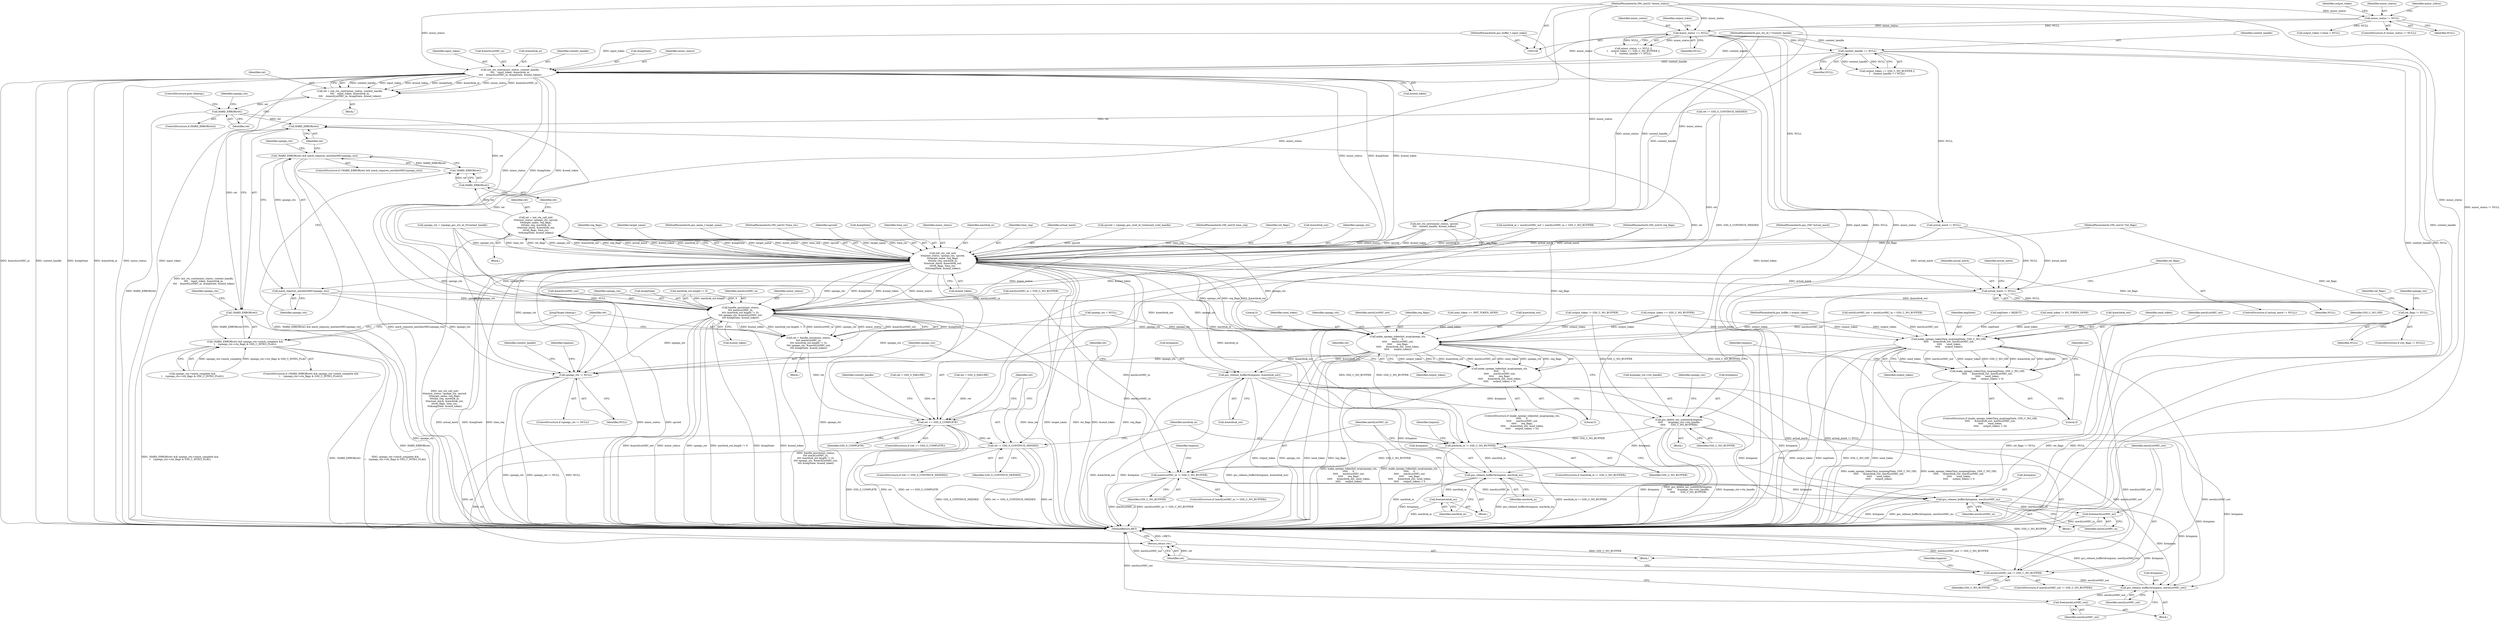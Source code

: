 digraph "0_krb5_b51b33f2bc5d1497ddf5bd107f791c101695000d_12@pointer" {
"1000231" [label="(Call,init_ctx_cont(minor_status, context_handle,\n\t\t\t\t    input_token, &mechtok_in,\n\t\t\t\t    &mechListMIC_in, &negState, &send_token))"];
"1000182" [label="(Call,minor_status == NULL)"];
"1000158" [label="(Call,minor_status != NULL)"];
"1000109" [label="(MethodParameterIn,OM_uint32 *minor_status)"];
"1000189" [label="(Call,context_handle == NULL)"];
"1000111" [label="(MethodParameterIn,gss_ctx_id_t *context_handle)"];
"1000117" [label="(MethodParameterIn,gss_buffer_t input_token)"];
"1000229" [label="(Call,ret = init_ctx_cont(minor_status, context_handle,\n\t\t\t\t    input_token, &mechtok_in,\n\t\t\t\t    &mechListMIC_in, &negState, &send_token))"];
"1000244" [label="(Call,HARD_ERROR(ret))"];
"1000294" [label="(Call,HARD_ERROR(ret))"];
"1000293" [label="(Call,!HARD_ERROR(ret))"];
"1000292" [label="(Call,!HARD_ERROR(ret) && spnego_ctx->mech_complete &&\n\t    (spnego_ctx->ctx_flags & GSS_C_INTEG_FLAG))"];
"1000372" [label="(Call,ret == GSS_S_COMPLETE)"];
"1000409" [label="(Call,ret != GSS_S_CONTINUE_NEEDED)"];
"1000466" [label="(Return,return ret;)"];
"1000262" [label="(Call,init_ctx_call_init(\n\t\t\tminor_status, spnego_ctx, spcred,\n\t\t\ttarget_name, req_flags,\n\t\t\ttime_req, mechtok_in,\n\t\t\tactual_mech, &mechtok_out,\n\t\t\tret_flags, time_rec,\n\t\t\t&negState, &send_token))"];
"1000260" [label="(Call,ret = init_ctx_call_init(\n\t\t\tminor_status, spnego_ctx, spcred,\n\t\t\ttarget_name, req_flags,\n\t\t\ttime_req, mechtok_in,\n\t\t\tactual_mech, &mechtok_out,\n\t\t\tret_flags, time_rec,\n\t\t\t&negState, &send_token))"];
"1000282" [label="(Call,HARD_ERROR(ret))"];
"1000281" [label="(Call,!HARD_ERROR(ret))"];
"1000280" [label="(Call,!HARD_ERROR(ret) && mech_requires_mechlistMIC(spnego_ctx))"];
"1000284" [label="(Call,mech_requires_mechlistMIC(spnego_ctx))"];
"1000308" [label="(Call,handle_mic(minor_status,\n\t\t\t\t mechListMIC_in,\n\t\t\t\t (mechtok_out.length != 0),\n\t\t\t\t spnego_ctx, &mechListMIC_out,\n\t\t\t\t &negState, &send_token))"];
"1000306" [label="(Call,ret = handle_mic(minor_status,\n\t\t\t\t mechListMIC_in,\n\t\t\t\t (mechtok_out.length != 0),\n\t\t\t\t spnego_ctx, &mechListMIC_out,\n\t\t\t\t &negState, &send_token))"];
"1000331" [label="(Call,make_spnego_tokenInit_msg(spnego_ctx,\n\t\t\t\t\t      0,\n\t\t\t\t\t      mechListMIC_out,\n\t\t\t\t\t      req_flags,\n\t\t\t\t\t      &mechtok_out, send_token,\n\t\t\t\t\t      output_token))"];
"1000330" [label="(Call,make_spnego_tokenInit_msg(spnego_ctx,\n\t\t\t\t\t      0,\n\t\t\t\t\t      mechListMIC_out,\n\t\t\t\t\t      req_flags,\n\t\t\t\t\t      &mechtok_out, send_token,\n\t\t\t\t\t      output_token) < 0)"];
"1000366" [label="(Call,gss_release_buffer(&tmpmin, &mechtok_out))"];
"1000418" [label="(Call,gss_delete_sec_context(&tmpmin,\n\t\t\t\t\t       &spnego_ctx->ctx_handle,\n\t\t\t\t\t       GSS_C_NO_BUFFER))"];
"1000434" [label="(Call,mechtok_in != GSS_C_NO_BUFFER)"];
"1000438" [label="(Call,gss_release_buffer(&tmpmin, mechtok_in))"];
"1000442" [label="(Call,free(mechtok_in))"];
"1000449" [label="(Call,gss_release_buffer(&tmpmin, mechListMIC_in))"];
"1000453" [label="(Call,free(mechListMIC_in))"];
"1000460" [label="(Call,gss_release_buffer(&tmpmin, mechListMIC_out))"];
"1000464" [label="(Call,free(mechListMIC_out))"];
"1000445" [label="(Call,mechListMIC_in != GSS_C_NO_BUFFER)"];
"1000456" [label="(Call,mechListMIC_out != GSS_C_NO_BUFFER)"];
"1000414" [label="(Call,spnego_ctx != NULL)"];
"1000353" [label="(Call,make_spnego_tokenTarg_msg(negState, GSS_C_NO_OID,\n\t\t\t\t\t      &mechtok_out, mechListMIC_out,\n\t\t\t\t\t      send_token,\n\t\t\t\t\t      output_token))"];
"1000352" [label="(Call,make_spnego_tokenTarg_msg(negState, GSS_C_NO_OID,\n\t\t\t\t\t      &mechtok_out, mechListMIC_out,\n\t\t\t\t\t      send_token,\n\t\t\t\t\t      output_token) < 0)"];
"1000385" [label="(Call,actual_mech != NULL)"];
"1000395" [label="(Call,ret_flags != NULL)"];
"1000396" [label="(Identifier,ret_flags)"];
"1000465" [label="(Identifier,mechListMIC_out)"];
"1000281" [label="(Call,!HARD_ERROR(ret))"];
"1000175" [label="(Call,output_token->value = NULL)"];
"1000244" [label="(Call,HARD_ERROR(ret))"];
"1000249" [label="(Identifier,spnego_ctx)"];
"1000195" [label="(Call,actual_mech != NULL)"];
"1000228" [label="(Block,)"];
"1000296" [label="(Call,spnego_ctx->mech_complete &&\n\t    (spnego_ctx->ctx_flags & GSS_C_INTEG_FLAG))"];
"1000334" [label="(Identifier,mechListMIC_out)"];
"1000449" [label="(Call,gss_release_buffer(&tmpmin, mechListMIC_in))"];
"1000354" [label="(Identifier,negState)"];
"1000409" [label="(Call,ret != GSS_S_CONTINUE_NEEDED)"];
"1000282" [label="(Call,HARD_ERROR(ret))"];
"1000363" [label="(Call,ret = GSS_S_FAILURE)"];
"1000468" [label="(MethodReturn,RET)"];
"1000142" [label="(Call,spnego_ctx = NULL)"];
"1000452" [label="(Identifier,mechListMIC_in)"];
"1000330" [label="(Call,make_spnego_tokenInit_msg(spnego_ctx,\n\t\t\t\t\t      0,\n\t\t\t\t\t      mechListMIC_out,\n\t\t\t\t\t      req_flags,\n\t\t\t\t\t      &mechtok_out, send_token,\n\t\t\t\t\t      output_token) < 0)"];
"1000235" [label="(Call,&mechtok_in)"];
"1000462" [label="(Identifier,tmpmin)"];
"1000386" [label="(Identifier,actual_mech)"];
"1000267" [label="(Identifier,req_flags)"];
"1000456" [label="(Call,mechListMIC_out != GSS_C_NO_BUFFER)"];
"1000266" [label="(Identifier,target_name)"];
"1000447" [label="(Identifier,GSS_C_NO_BUFFER)"];
"1000411" [label="(Identifier,GSS_S_CONTINUE_NEEDED)"];
"1000317" [label="(Call,&mechListMIC_out)"];
"1000239" [label="(Call,&negState)"];
"1000351" [label="(ControlStructure,if (make_spnego_tokenTarg_msg(negState, GSS_C_NO_OID,\n\t\t\t\t\t      &mechtok_out, mechListMIC_out,\n\t\t\t\t\t      send_token,\n\t\t\t\t\t      output_token) < 0))"];
"1000111" [label="(MethodParameterIn,gss_ctx_id_t *context_handle)"];
"1000331" [label="(Call,make_spnego_tokenInit_msg(spnego_ctx,\n\t\t\t\t\t      0,\n\t\t\t\t\t      mechListMIC_out,\n\t\t\t\t\t      req_flags,\n\t\t\t\t\t      &mechtok_out, send_token,\n\t\t\t\t\t      output_token))"];
"1000439" [label="(Call,&tmpmin)"];
"1000112" [label="(MethodParameterIn,gss_name_t target_name)"];
"1000280" [label="(Call,!HARD_ERROR(ret) && mech_requires_mechlistMIC(spnego_ctx))"];
"1000458" [label="(Identifier,GSS_C_NO_BUFFER)"];
"1000378" [label="(Identifier,context_handle)"];
"1000394" [label="(ControlStructure,if (ret_flags != NULL))"];
"1000413" [label="(ControlStructure,if (spnego_ctx != NULL))"];
"1000340" [label="(Literal,0)"];
"1000342" [label="(Call,ret = GSS_S_FAILURE)"];
"1000364" [label="(Identifier,ret)"];
"1000189" [label="(Call,context_handle == NULL)"];
"1000241" [label="(Call,&send_token)"];
"1000114" [label="(MethodParameterIn,OM_uint32 req_flags)"];
"1000277" [label="(Call,&send_token)"];
"1000166" [label="(Call,output_token != GSS_C_NO_BUFFER)"];
"1000181" [label="(Call,minor_status == NULL ||\n\t    output_token == GSS_C_NO_BUFFER ||\n\t    context_handle == NULL)"];
"1000121" [label="(MethodParameterIn,OM_uint32 *time_rec)"];
"1000335" [label="(Identifier,req_flags)"];
"1000455" [label="(ControlStructure,if (mechListMIC_out != GSS_C_NO_BUFFER))"];
"1000182" [label="(Call,minor_status == NULL)"];
"1000385" [label="(Call,actual_mech != NULL)"];
"1000400" [label="(Identifier,ret_flags)"];
"1000259" [label="(Block,)"];
"1000445" [label="(Call,mechListMIC_in != GSS_C_NO_BUFFER)"];
"1000183" [label="(Identifier,minor_status)"];
"1000417" [label="(Block,)"];
"1000408" [label="(ControlStructure,if (ret != GSS_S_CONTINUE_NEEDED))"];
"1000163" [label="(Identifier,minor_status)"];
"1000265" [label="(Identifier,spcred)"];
"1000118" [label="(MethodParameterIn,gss_OID *actual_mech)"];
"1000261" [label="(Identifier,ret)"];
"1000325" [label="(Call,send_token == INIT_TOKEN_SEND)"];
"1000284" [label="(Call,mech_requires_mechlistMIC(spnego_ctx))"];
"1000233" [label="(Identifier,context_handle)"];
"1000147" [label="(Call,mechtok_in = mechListMIC_out = mechListMIC_in = GSS_C_NO_BUFFER)"];
"1000232" [label="(Identifier,minor_status)"];
"1000275" [label="(Call,&negState)"];
"1000185" [label="(Call,output_token == GSS_C_NO_BUFFER ||\n\t    context_handle == NULL)"];
"1000222" [label="(Call,ret != GSS_S_CONTINUE_NEEDED)"];
"1000415" [label="(Identifier,spnego_ctx)"];
"1000260" [label="(Call,ret = init_ctx_call_init(\n\t\t\tminor_status, spnego_ctx, spcred,\n\t\t\ttarget_name, req_flags,\n\t\t\ttime_req, mechtok_in,\n\t\t\tactual_mech, &mechtok_out,\n\t\t\tret_flags, time_rec,\n\t\t\t&negState, &send_token))"];
"1000229" [label="(Call,ret = init_ctx_cont(minor_status, context_handle,\n\t\t\t\t    input_token, &mechtok_in,\n\t\t\t\t    &mechListMIC_in, &negState, &send_token))"];
"1000274" [label="(Identifier,time_rec)"];
"1000442" [label="(Call,free(mechtok_in))"];
"1000366" [label="(Call,gss_release_buffer(&tmpmin, &mechtok_out))"];
"1000298" [label="(Identifier,spnego_ctx)"];
"1000431" [label="(Identifier,context_handle)"];
"1000305" [label="(Block,)"];
"1000450" [label="(Call,&tmpmin)"];
"1000263" [label="(Identifier,minor_status)"];
"1000158" [label="(Call,minor_status != NULL)"];
"1000463" [label="(Identifier,mechListMIC_out)"];
"1000285" [label="(Identifier,spnego_ctx)"];
"1000234" [label="(Identifier,input_token)"];
"1000295" [label="(Identifier,ret)"];
"1000191" [label="(Identifier,NULL)"];
"1000269" [label="(Identifier,mechtok_in)"];
"1000460" [label="(Call,gss_release_buffer(&tmpmin, mechListMIC_out))"];
"1000352" [label="(Call,make_spnego_tokenTarg_msg(negState, GSS_C_NO_OID,\n\t\t\t\t\t      &mechtok_out, mechListMIC_out,\n\t\t\t\t\t      send_token,\n\t\t\t\t\t      output_token) < 0)"];
"1000279" [label="(ControlStructure,if (!HARD_ERROR(ret) && mech_requires_mechlistMIC(spnego_ctx)))"];
"1000459" [label="(Block,)"];
"1000416" [label="(Identifier,NULL)"];
"1000262" [label="(Call,init_ctx_call_init(\n\t\t\tminor_status, spnego_ctx, spcred,\n\t\t\ttarget_name, req_flags,\n\t\t\ttime_req, mechtok_in,\n\t\t\tactual_mech, &mechtok_out,\n\t\t\tret_flags, time_rec,\n\t\t\t&negState, &send_token))"];
"1000336" [label="(Call,&mechtok_out)"];
"1000438" [label="(Call,gss_release_buffer(&tmpmin, mechtok_in))"];
"1000154" [label="(Call,negState = REJECT)"];
"1000373" [label="(Identifier,ret)"];
"1000117" [label="(MethodParameterIn,gss_buffer_t input_token)"];
"1000283" [label="(Identifier,ret)"];
"1000237" [label="(Call,&mechListMIC_in)"];
"1000268" [label="(Identifier,time_req)"];
"1000119" [label="(MethodParameterIn,gss_buffer_t output_token)"];
"1000323" [label="(JumpTarget,cleanup:)"];
"1000457" [label="(Identifier,mechListMIC_out)"];
"1000353" [label="(Call,make_spnego_tokenTarg_msg(negState, GSS_C_NO_OID,\n\t\t\t\t\t      &mechtok_out, mechListMIC_out,\n\t\t\t\t\t      send_token,\n\t\t\t\t\t      output_token))"];
"1000443" [label="(Identifier,mechtok_in)"];
"1000387" [label="(Identifier,NULL)"];
"1000466" [label="(Return,return ret;)"];
"1000395" [label="(Call,ret_flags != NULL)"];
"1000374" [label="(Identifier,GSS_S_COMPLETE)"];
"1000270" [label="(Identifier,actual_mech)"];
"1000308" [label="(Call,handle_mic(minor_status,\n\t\t\t\t mechListMIC_in,\n\t\t\t\t (mechtok_out.length != 0),\n\t\t\t\t spnego_ctx, &mechListMIC_out,\n\t\t\t\t &negState, &send_token))"];
"1000464" [label="(Call,free(mechListMIC_out))"];
"1000151" [label="(Call,mechListMIC_in = GSS_C_NO_BUFFER)"];
"1000421" [label="(Call,&spnego_ctx->ctx_handle)"];
"1000311" [label="(Call,mechtok_out.length != 0)"];
"1000347" [label="(Call,send_token != NO_TOKEN_SEND)"];
"1000397" [label="(Identifier,NULL)"];
"1000356" [label="(Call,&mechtok_out)"];
"1000310" [label="(Identifier,mechListMIC_in)"];
"1000309" [label="(Identifier,minor_status)"];
"1000202" [label="(Call,spcred = (spnego_gss_cred_id_t)claimant_cred_handle)"];
"1000425" [label="(Identifier,GSS_C_NO_BUFFER)"];
"1000339" [label="(Identifier,output_token)"];
"1000149" [label="(Call,mechListMIC_out = mechListMIC_in = GSS_C_NO_BUFFER)"];
"1000371" [label="(ControlStructure,if (ret == GSS_S_COMPLETE))"];
"1000367" [label="(Call,&tmpmin)"];
"1000122" [label="(Block,)"];
"1000187" [label="(Identifier,output_token)"];
"1000414" [label="(Call,spnego_ctx != NULL)"];
"1000433" [label="(ControlStructure,if (mechtok_in != GSS_C_NO_BUFFER))"];
"1000333" [label="(Literal,0)"];
"1000231" [label="(Call,init_ctx_cont(minor_status, context_handle,\n\t\t\t\t    input_token, &mechtok_in,\n\t\t\t\t    &mechListMIC_in, &negState, &send_token))"];
"1000329" [label="(ControlStructure,if (make_spnego_tokenInit_msg(spnego_ctx,\n\t\t\t\t\t      0,\n\t\t\t\t\t      mechListMIC_out,\n\t\t\t\t\t      req_flags,\n\t\t\t\t\t      &mechtok_out, send_token,\n\t\t\t\t\t      output_token) < 0))"];
"1000437" [label="(Block,)"];
"1000167" [label="(Identifier,output_token)"];
"1000248" [label="(Call,spnego_ctx = (spnego_gss_ctx_id_t)*context_handle)"];
"1000360" [label="(Identifier,output_token)"];
"1000307" [label="(Identifier,ret)"];
"1000390" [label="(Identifier,actual_mech)"];
"1000454" [label="(Identifier,mechListMIC_in)"];
"1000243" [label="(ControlStructure,if (HARD_ERROR(ret)))"];
"1000338" [label="(Identifier,send_token)"];
"1000451" [label="(Identifier,tmpmin)"];
"1000291" [label="(ControlStructure,if (!HARD_ERROR(ret) && spnego_ctx->mech_complete &&\n\t    (spnego_ctx->ctx_flags & GSS_C_INTEG_FLAG)))"];
"1000361" [label="(Literal,0)"];
"1000109" [label="(MethodParameterIn,OM_uint32 *minor_status)"];
"1000190" [label="(Identifier,context_handle)"];
"1000428" [label="(Identifier,spnego_ctx)"];
"1000372" [label="(Call,ret == GSS_S_COMPLETE)"];
"1000446" [label="(Identifier,mechListMIC_in)"];
"1000369" [label="(Call,&mechtok_out)"];
"1000384" [label="(ControlStructure,if (actual_mech != NULL))"];
"1000157" [label="(ControlStructure,if (minor_status != NULL))"];
"1000321" [label="(Call,&send_token)"];
"1000294" [label="(Call,HARD_ERROR(ret))"];
"1000316" [label="(Identifier,spnego_ctx)"];
"1000115" [label="(MethodParameterIn,OM_uint32 time_req)"];
"1000273" [label="(Identifier,ret_flags)"];
"1000436" [label="(Identifier,GSS_C_NO_BUFFER)"];
"1000186" [label="(Call,output_token == GSS_C_NO_BUFFER)"];
"1000319" [label="(Call,&negState)"];
"1000332" [label="(Identifier,spnego_ctx)"];
"1000359" [label="(Identifier,send_token)"];
"1000440" [label="(Identifier,tmpmin)"];
"1000467" [label="(Identifier,ret)"];
"1000358" [label="(Identifier,mechListMIC_out)"];
"1000160" [label="(Identifier,NULL)"];
"1000355" [label="(Identifier,GSS_C_NO_OID)"];
"1000406" [label="(Identifier,spnego_ctx)"];
"1000230" [label="(Identifier,ret)"];
"1000184" [label="(Identifier,NULL)"];
"1000271" [label="(Call,&mechtok_out)"];
"1000448" [label="(Block,)"];
"1000292" [label="(Call,!HARD_ERROR(ret) && spnego_ctx->mech_complete &&\n\t    (spnego_ctx->ctx_flags & GSS_C_INTEG_FLAG))"];
"1000306" [label="(Call,ret = handle_mic(minor_status,\n\t\t\t\t mechListMIC_in,\n\t\t\t\t (mechtok_out.length != 0),\n\t\t\t\t spnego_ctx, &mechListMIC_out,\n\t\t\t\t &negState, &send_token))"];
"1000120" [label="(MethodParameterIn,OM_uint32 *ret_flags)"];
"1000461" [label="(Call,&tmpmin)"];
"1000420" [label="(Identifier,tmpmin)"];
"1000247" [label="(ControlStructure,goto cleanup;)"];
"1000453" [label="(Call,free(mechListMIC_in))"];
"1000419" [label="(Call,&tmpmin)"];
"1000288" [label="(Identifier,spnego_ctx)"];
"1000410" [label="(Identifier,ret)"];
"1000264" [label="(Identifier,spnego_ctx)"];
"1000444" [label="(ControlStructure,if (mechListMIC_in != GSS_C_NO_BUFFER))"];
"1000159" [label="(Identifier,minor_status)"];
"1000245" [label="(Identifier,ret)"];
"1000343" [label="(Identifier,ret)"];
"1000434" [label="(Call,mechtok_in != GSS_C_NO_BUFFER)"];
"1000435" [label="(Identifier,mechtok_in)"];
"1000418" [label="(Call,gss_delete_sec_context(&tmpmin,\n\t\t\t\t\t       &spnego_ctx->ctx_handle,\n\t\t\t\t\t       GSS_C_NO_BUFFER))"];
"1000368" [label="(Identifier,tmpmin)"];
"1000293" [label="(Call,!HARD_ERROR(ret))"];
"1000441" [label="(Identifier,mechtok_in)"];
"1000215" [label="(Call,init_ctx_new(minor_status, spcred,\n\t\t\t\t   context_handle, &send_token))"];
"1000231" -> "1000229"  [label="AST: "];
"1000231" -> "1000241"  [label="CFG: "];
"1000232" -> "1000231"  [label="AST: "];
"1000233" -> "1000231"  [label="AST: "];
"1000234" -> "1000231"  [label="AST: "];
"1000235" -> "1000231"  [label="AST: "];
"1000237" -> "1000231"  [label="AST: "];
"1000239" -> "1000231"  [label="AST: "];
"1000241" -> "1000231"  [label="AST: "];
"1000229" -> "1000231"  [label="CFG: "];
"1000231" -> "1000468"  [label="DDG: &mechListMIC_in"];
"1000231" -> "1000468"  [label="DDG: context_handle"];
"1000231" -> "1000468"  [label="DDG: &negState"];
"1000231" -> "1000468"  [label="DDG: &mechtok_in"];
"1000231" -> "1000468"  [label="DDG: minor_status"];
"1000231" -> "1000468"  [label="DDG: input_token"];
"1000231" -> "1000468"  [label="DDG: &send_token"];
"1000231" -> "1000229"  [label="DDG: context_handle"];
"1000231" -> "1000229"  [label="DDG: input_token"];
"1000231" -> "1000229"  [label="DDG: &send_token"];
"1000231" -> "1000229"  [label="DDG: &negState"];
"1000231" -> "1000229"  [label="DDG: &mechtok_in"];
"1000231" -> "1000229"  [label="DDG: minor_status"];
"1000231" -> "1000229"  [label="DDG: &mechListMIC_in"];
"1000182" -> "1000231"  [label="DDG: minor_status"];
"1000109" -> "1000231"  [label="DDG: minor_status"];
"1000189" -> "1000231"  [label="DDG: context_handle"];
"1000111" -> "1000231"  [label="DDG: context_handle"];
"1000117" -> "1000231"  [label="DDG: input_token"];
"1000231" -> "1000262"  [label="DDG: minor_status"];
"1000231" -> "1000262"  [label="DDG: &negState"];
"1000231" -> "1000262"  [label="DDG: &send_token"];
"1000231" -> "1000308"  [label="DDG: minor_status"];
"1000231" -> "1000308"  [label="DDG: &negState"];
"1000231" -> "1000308"  [label="DDG: &send_token"];
"1000182" -> "1000181"  [label="AST: "];
"1000182" -> "1000184"  [label="CFG: "];
"1000183" -> "1000182"  [label="AST: "];
"1000184" -> "1000182"  [label="AST: "];
"1000187" -> "1000182"  [label="CFG: "];
"1000181" -> "1000182"  [label="CFG: "];
"1000182" -> "1000468"  [label="DDG: NULL"];
"1000182" -> "1000468"  [label="DDG: minor_status"];
"1000182" -> "1000181"  [label="DDG: minor_status"];
"1000182" -> "1000181"  [label="DDG: NULL"];
"1000158" -> "1000182"  [label="DDG: minor_status"];
"1000158" -> "1000182"  [label="DDG: NULL"];
"1000109" -> "1000182"  [label="DDG: minor_status"];
"1000182" -> "1000189"  [label="DDG: NULL"];
"1000182" -> "1000195"  [label="DDG: NULL"];
"1000182" -> "1000215"  [label="DDG: minor_status"];
"1000158" -> "1000157"  [label="AST: "];
"1000158" -> "1000160"  [label="CFG: "];
"1000159" -> "1000158"  [label="AST: "];
"1000160" -> "1000158"  [label="AST: "];
"1000163" -> "1000158"  [label="CFG: "];
"1000167" -> "1000158"  [label="CFG: "];
"1000158" -> "1000468"  [label="DDG: minor_status != NULL"];
"1000109" -> "1000158"  [label="DDG: minor_status"];
"1000158" -> "1000175"  [label="DDG: NULL"];
"1000109" -> "1000108"  [label="AST: "];
"1000109" -> "1000468"  [label="DDG: minor_status"];
"1000109" -> "1000215"  [label="DDG: minor_status"];
"1000109" -> "1000262"  [label="DDG: minor_status"];
"1000109" -> "1000308"  [label="DDG: minor_status"];
"1000189" -> "1000185"  [label="AST: "];
"1000189" -> "1000191"  [label="CFG: "];
"1000190" -> "1000189"  [label="AST: "];
"1000191" -> "1000189"  [label="AST: "];
"1000185" -> "1000189"  [label="CFG: "];
"1000189" -> "1000468"  [label="DDG: context_handle"];
"1000189" -> "1000468"  [label="DDG: NULL"];
"1000189" -> "1000185"  [label="DDG: context_handle"];
"1000189" -> "1000185"  [label="DDG: NULL"];
"1000111" -> "1000189"  [label="DDG: context_handle"];
"1000189" -> "1000195"  [label="DDG: NULL"];
"1000189" -> "1000215"  [label="DDG: context_handle"];
"1000111" -> "1000108"  [label="AST: "];
"1000111" -> "1000468"  [label="DDG: context_handle"];
"1000111" -> "1000215"  [label="DDG: context_handle"];
"1000117" -> "1000108"  [label="AST: "];
"1000117" -> "1000468"  [label="DDG: input_token"];
"1000229" -> "1000228"  [label="AST: "];
"1000230" -> "1000229"  [label="AST: "];
"1000245" -> "1000229"  [label="CFG: "];
"1000229" -> "1000468"  [label="DDG: init_ctx_cont(minor_status, context_handle,\n\t\t\t\t    input_token, &mechtok_in,\n\t\t\t\t    &mechListMIC_in, &negState, &send_token)"];
"1000229" -> "1000244"  [label="DDG: ret"];
"1000244" -> "1000243"  [label="AST: "];
"1000244" -> "1000245"  [label="CFG: "];
"1000245" -> "1000244"  [label="AST: "];
"1000247" -> "1000244"  [label="CFG: "];
"1000249" -> "1000244"  [label="CFG: "];
"1000244" -> "1000468"  [label="DDG: HARD_ERROR(ret)"];
"1000244" -> "1000294"  [label="DDG: ret"];
"1000244" -> "1000372"  [label="DDG: ret"];
"1000294" -> "1000293"  [label="AST: "];
"1000294" -> "1000295"  [label="CFG: "];
"1000295" -> "1000294"  [label="AST: "];
"1000293" -> "1000294"  [label="CFG: "];
"1000294" -> "1000293"  [label="DDG: ret"];
"1000222" -> "1000294"  [label="DDG: ret"];
"1000282" -> "1000294"  [label="DDG: ret"];
"1000294" -> "1000372"  [label="DDG: ret"];
"1000293" -> "1000292"  [label="AST: "];
"1000298" -> "1000293"  [label="CFG: "];
"1000292" -> "1000293"  [label="CFG: "];
"1000293" -> "1000468"  [label="DDG: HARD_ERROR(ret)"];
"1000293" -> "1000292"  [label="DDG: HARD_ERROR(ret)"];
"1000292" -> "1000291"  [label="AST: "];
"1000292" -> "1000296"  [label="CFG: "];
"1000296" -> "1000292"  [label="AST: "];
"1000307" -> "1000292"  [label="CFG: "];
"1000323" -> "1000292"  [label="CFG: "];
"1000292" -> "1000468"  [label="DDG: !HARD_ERROR(ret) && spnego_ctx->mech_complete &&\n\t    (spnego_ctx->ctx_flags & GSS_C_INTEG_FLAG)"];
"1000292" -> "1000468"  [label="DDG: !HARD_ERROR(ret)"];
"1000292" -> "1000468"  [label="DDG: spnego_ctx->mech_complete &&\n\t    (spnego_ctx->ctx_flags & GSS_C_INTEG_FLAG)"];
"1000296" -> "1000292"  [label="DDG: spnego_ctx->mech_complete"];
"1000296" -> "1000292"  [label="DDG: spnego_ctx->ctx_flags & GSS_C_INTEG_FLAG"];
"1000372" -> "1000371"  [label="AST: "];
"1000372" -> "1000374"  [label="CFG: "];
"1000373" -> "1000372"  [label="AST: "];
"1000374" -> "1000372"  [label="AST: "];
"1000378" -> "1000372"  [label="CFG: "];
"1000410" -> "1000372"  [label="CFG: "];
"1000372" -> "1000468"  [label="DDG: ret"];
"1000372" -> "1000468"  [label="DDG: ret == GSS_S_COMPLETE"];
"1000372" -> "1000468"  [label="DDG: GSS_S_COMPLETE"];
"1000222" -> "1000372"  [label="DDG: ret"];
"1000342" -> "1000372"  [label="DDG: ret"];
"1000363" -> "1000372"  [label="DDG: ret"];
"1000306" -> "1000372"  [label="DDG: ret"];
"1000372" -> "1000409"  [label="DDG: ret"];
"1000372" -> "1000466"  [label="DDG: ret"];
"1000409" -> "1000408"  [label="AST: "];
"1000409" -> "1000411"  [label="CFG: "];
"1000410" -> "1000409"  [label="AST: "];
"1000411" -> "1000409"  [label="AST: "];
"1000415" -> "1000409"  [label="CFG: "];
"1000435" -> "1000409"  [label="CFG: "];
"1000409" -> "1000468"  [label="DDG: GSS_S_CONTINUE_NEEDED"];
"1000409" -> "1000468"  [label="DDG: ret != GSS_S_CONTINUE_NEEDED"];
"1000409" -> "1000468"  [label="DDG: ret"];
"1000222" -> "1000409"  [label="DDG: GSS_S_CONTINUE_NEEDED"];
"1000409" -> "1000466"  [label="DDG: ret"];
"1000466" -> "1000122"  [label="AST: "];
"1000466" -> "1000467"  [label="CFG: "];
"1000467" -> "1000466"  [label="AST: "];
"1000468" -> "1000466"  [label="CFG: "];
"1000466" -> "1000468"  [label="DDG: <RET>"];
"1000467" -> "1000466"  [label="DDG: ret"];
"1000262" -> "1000260"  [label="AST: "];
"1000262" -> "1000277"  [label="CFG: "];
"1000263" -> "1000262"  [label="AST: "];
"1000264" -> "1000262"  [label="AST: "];
"1000265" -> "1000262"  [label="AST: "];
"1000266" -> "1000262"  [label="AST: "];
"1000267" -> "1000262"  [label="AST: "];
"1000268" -> "1000262"  [label="AST: "];
"1000269" -> "1000262"  [label="AST: "];
"1000270" -> "1000262"  [label="AST: "];
"1000271" -> "1000262"  [label="AST: "];
"1000273" -> "1000262"  [label="AST: "];
"1000274" -> "1000262"  [label="AST: "];
"1000275" -> "1000262"  [label="AST: "];
"1000277" -> "1000262"  [label="AST: "];
"1000260" -> "1000262"  [label="CFG: "];
"1000262" -> "1000468"  [label="DDG: &negState"];
"1000262" -> "1000468"  [label="DDG: spcred"];
"1000262" -> "1000468"  [label="DDG: req_flags"];
"1000262" -> "1000468"  [label="DDG: time_req"];
"1000262" -> "1000468"  [label="DDG: minor_status"];
"1000262" -> "1000468"  [label="DDG: spnego_ctx"];
"1000262" -> "1000468"  [label="DDG: time_rec"];
"1000262" -> "1000468"  [label="DDG: target_name"];
"1000262" -> "1000468"  [label="DDG: ret_flags"];
"1000262" -> "1000468"  [label="DDG: &send_token"];
"1000262" -> "1000468"  [label="DDG: actual_mech"];
"1000262" -> "1000260"  [label="DDG: &negState"];
"1000262" -> "1000260"  [label="DDG: target_name"];
"1000262" -> "1000260"  [label="DDG: minor_status"];
"1000262" -> "1000260"  [label="DDG: time_req"];
"1000262" -> "1000260"  [label="DDG: spcred"];
"1000262" -> "1000260"  [label="DDG: time_rec"];
"1000262" -> "1000260"  [label="DDG: ret_flags"];
"1000262" -> "1000260"  [label="DDG: spnego_ctx"];
"1000262" -> "1000260"  [label="DDG: &mechtok_out"];
"1000262" -> "1000260"  [label="DDG: req_flags"];
"1000262" -> "1000260"  [label="DDG: actual_mech"];
"1000262" -> "1000260"  [label="DDG: &send_token"];
"1000262" -> "1000260"  [label="DDG: mechtok_in"];
"1000215" -> "1000262"  [label="DDG: minor_status"];
"1000215" -> "1000262"  [label="DDG: spcred"];
"1000215" -> "1000262"  [label="DDG: &send_token"];
"1000248" -> "1000262"  [label="DDG: spnego_ctx"];
"1000202" -> "1000262"  [label="DDG: spcred"];
"1000112" -> "1000262"  [label="DDG: target_name"];
"1000114" -> "1000262"  [label="DDG: req_flags"];
"1000115" -> "1000262"  [label="DDG: time_req"];
"1000147" -> "1000262"  [label="DDG: mechtok_in"];
"1000195" -> "1000262"  [label="DDG: actual_mech"];
"1000118" -> "1000262"  [label="DDG: actual_mech"];
"1000120" -> "1000262"  [label="DDG: ret_flags"];
"1000121" -> "1000262"  [label="DDG: time_rec"];
"1000262" -> "1000284"  [label="DDG: spnego_ctx"];
"1000262" -> "1000308"  [label="DDG: minor_status"];
"1000262" -> "1000308"  [label="DDG: spnego_ctx"];
"1000262" -> "1000308"  [label="DDG: &negState"];
"1000262" -> "1000308"  [label="DDG: &send_token"];
"1000262" -> "1000331"  [label="DDG: spnego_ctx"];
"1000262" -> "1000331"  [label="DDG: req_flags"];
"1000262" -> "1000331"  [label="DDG: &mechtok_out"];
"1000262" -> "1000353"  [label="DDG: &mechtok_out"];
"1000262" -> "1000366"  [label="DDG: &mechtok_out"];
"1000262" -> "1000385"  [label="DDG: actual_mech"];
"1000262" -> "1000395"  [label="DDG: ret_flags"];
"1000262" -> "1000414"  [label="DDG: spnego_ctx"];
"1000262" -> "1000434"  [label="DDG: mechtok_in"];
"1000260" -> "1000259"  [label="AST: "];
"1000261" -> "1000260"  [label="AST: "];
"1000283" -> "1000260"  [label="CFG: "];
"1000260" -> "1000468"  [label="DDG: init_ctx_call_init(\n\t\t\tminor_status, spnego_ctx, spcred,\n\t\t\ttarget_name, req_flags,\n\t\t\ttime_req, mechtok_in,\n\t\t\tactual_mech, &mechtok_out,\n\t\t\tret_flags, time_rec,\n\t\t\t&negState, &send_token)"];
"1000260" -> "1000282"  [label="DDG: ret"];
"1000282" -> "1000281"  [label="AST: "];
"1000282" -> "1000283"  [label="CFG: "];
"1000283" -> "1000282"  [label="AST: "];
"1000281" -> "1000282"  [label="CFG: "];
"1000282" -> "1000281"  [label="DDG: ret"];
"1000281" -> "1000280"  [label="AST: "];
"1000285" -> "1000281"  [label="CFG: "];
"1000280" -> "1000281"  [label="CFG: "];
"1000281" -> "1000280"  [label="DDG: HARD_ERROR(ret)"];
"1000280" -> "1000279"  [label="AST: "];
"1000280" -> "1000284"  [label="CFG: "];
"1000284" -> "1000280"  [label="AST: "];
"1000288" -> "1000280"  [label="CFG: "];
"1000295" -> "1000280"  [label="CFG: "];
"1000280" -> "1000468"  [label="DDG: mech_requires_mechlistMIC(spnego_ctx)"];
"1000280" -> "1000468"  [label="DDG: !HARD_ERROR(ret) && mech_requires_mechlistMIC(spnego_ctx)"];
"1000284" -> "1000280"  [label="DDG: spnego_ctx"];
"1000284" -> "1000285"  [label="CFG: "];
"1000285" -> "1000284"  [label="AST: "];
"1000284" -> "1000468"  [label="DDG: spnego_ctx"];
"1000284" -> "1000308"  [label="DDG: spnego_ctx"];
"1000284" -> "1000331"  [label="DDG: spnego_ctx"];
"1000284" -> "1000414"  [label="DDG: spnego_ctx"];
"1000308" -> "1000306"  [label="AST: "];
"1000308" -> "1000321"  [label="CFG: "];
"1000309" -> "1000308"  [label="AST: "];
"1000310" -> "1000308"  [label="AST: "];
"1000311" -> "1000308"  [label="AST: "];
"1000316" -> "1000308"  [label="AST: "];
"1000317" -> "1000308"  [label="AST: "];
"1000319" -> "1000308"  [label="AST: "];
"1000321" -> "1000308"  [label="AST: "];
"1000306" -> "1000308"  [label="CFG: "];
"1000308" -> "1000468"  [label="DDG: minor_status"];
"1000308" -> "1000468"  [label="DDG: spnego_ctx"];
"1000308" -> "1000468"  [label="DDG: mechtok_out.length != 0"];
"1000308" -> "1000468"  [label="DDG: &negState"];
"1000308" -> "1000468"  [label="DDG: &send_token"];
"1000308" -> "1000468"  [label="DDG: &mechListMIC_out"];
"1000308" -> "1000306"  [label="DDG: &negState"];
"1000308" -> "1000306"  [label="DDG: &send_token"];
"1000308" -> "1000306"  [label="DDG: mechtok_out.length != 0"];
"1000308" -> "1000306"  [label="DDG: mechListMIC_in"];
"1000308" -> "1000306"  [label="DDG: spnego_ctx"];
"1000308" -> "1000306"  [label="DDG: minor_status"];
"1000308" -> "1000306"  [label="DDG: &mechListMIC_out"];
"1000215" -> "1000308"  [label="DDG: minor_status"];
"1000215" -> "1000308"  [label="DDG: &send_token"];
"1000151" -> "1000308"  [label="DDG: mechListMIC_in"];
"1000311" -> "1000308"  [label="DDG: mechtok_out.length"];
"1000311" -> "1000308"  [label="DDG: 0"];
"1000248" -> "1000308"  [label="DDG: spnego_ctx"];
"1000308" -> "1000331"  [label="DDG: spnego_ctx"];
"1000308" -> "1000414"  [label="DDG: spnego_ctx"];
"1000308" -> "1000445"  [label="DDG: mechListMIC_in"];
"1000306" -> "1000305"  [label="AST: "];
"1000307" -> "1000306"  [label="AST: "];
"1000323" -> "1000306"  [label="CFG: "];
"1000306" -> "1000468"  [label="DDG: handle_mic(minor_status,\n\t\t\t\t mechListMIC_in,\n\t\t\t\t (mechtok_out.length != 0),\n\t\t\t\t spnego_ctx, &mechListMIC_out,\n\t\t\t\t &negState, &send_token)"];
"1000331" -> "1000330"  [label="AST: "];
"1000331" -> "1000339"  [label="CFG: "];
"1000332" -> "1000331"  [label="AST: "];
"1000333" -> "1000331"  [label="AST: "];
"1000334" -> "1000331"  [label="AST: "];
"1000335" -> "1000331"  [label="AST: "];
"1000336" -> "1000331"  [label="AST: "];
"1000338" -> "1000331"  [label="AST: "];
"1000339" -> "1000331"  [label="AST: "];
"1000340" -> "1000331"  [label="CFG: "];
"1000331" -> "1000468"  [label="DDG: output_token"];
"1000331" -> "1000468"  [label="DDG: spnego_ctx"];
"1000331" -> "1000468"  [label="DDG: send_token"];
"1000331" -> "1000468"  [label="DDG: req_flags"];
"1000331" -> "1000330"  [label="DDG: output_token"];
"1000331" -> "1000330"  [label="DDG: 0"];
"1000331" -> "1000330"  [label="DDG: &mechtok_out"];
"1000331" -> "1000330"  [label="DDG: mechListMIC_out"];
"1000331" -> "1000330"  [label="DDG: send_token"];
"1000331" -> "1000330"  [label="DDG: spnego_ctx"];
"1000331" -> "1000330"  [label="DDG: req_flags"];
"1000142" -> "1000331"  [label="DDG: spnego_ctx"];
"1000248" -> "1000331"  [label="DDG: spnego_ctx"];
"1000149" -> "1000331"  [label="DDG: mechListMIC_out"];
"1000114" -> "1000331"  [label="DDG: req_flags"];
"1000325" -> "1000331"  [label="DDG: send_token"];
"1000186" -> "1000331"  [label="DDG: output_token"];
"1000166" -> "1000331"  [label="DDG: output_token"];
"1000119" -> "1000331"  [label="DDG: output_token"];
"1000331" -> "1000366"  [label="DDG: &mechtok_out"];
"1000331" -> "1000414"  [label="DDG: spnego_ctx"];
"1000331" -> "1000456"  [label="DDG: mechListMIC_out"];
"1000330" -> "1000329"  [label="AST: "];
"1000330" -> "1000340"  [label="CFG: "];
"1000340" -> "1000330"  [label="AST: "];
"1000343" -> "1000330"  [label="CFG: "];
"1000368" -> "1000330"  [label="CFG: "];
"1000330" -> "1000468"  [label="DDG: make_spnego_tokenInit_msg(spnego_ctx,\n\t\t\t\t\t      0,\n\t\t\t\t\t      mechListMIC_out,\n\t\t\t\t\t      req_flags,\n\t\t\t\t\t      &mechtok_out, send_token,\n\t\t\t\t\t      output_token)"];
"1000330" -> "1000468"  [label="DDG: make_spnego_tokenInit_msg(spnego_ctx,\n\t\t\t\t\t      0,\n\t\t\t\t\t      mechListMIC_out,\n\t\t\t\t\t      req_flags,\n\t\t\t\t\t      &mechtok_out, send_token,\n\t\t\t\t\t      output_token) < 0"];
"1000366" -> "1000122"  [label="AST: "];
"1000366" -> "1000369"  [label="CFG: "];
"1000367" -> "1000366"  [label="AST: "];
"1000369" -> "1000366"  [label="AST: "];
"1000373" -> "1000366"  [label="CFG: "];
"1000366" -> "1000468"  [label="DDG: &mechtok_out"];
"1000366" -> "1000468"  [label="DDG: &tmpmin"];
"1000366" -> "1000468"  [label="DDG: gss_release_buffer(&tmpmin, &mechtok_out)"];
"1000353" -> "1000366"  [label="DDG: &mechtok_out"];
"1000366" -> "1000418"  [label="DDG: &tmpmin"];
"1000366" -> "1000438"  [label="DDG: &tmpmin"];
"1000366" -> "1000449"  [label="DDG: &tmpmin"];
"1000366" -> "1000460"  [label="DDG: &tmpmin"];
"1000418" -> "1000417"  [label="AST: "];
"1000418" -> "1000425"  [label="CFG: "];
"1000419" -> "1000418"  [label="AST: "];
"1000421" -> "1000418"  [label="AST: "];
"1000425" -> "1000418"  [label="AST: "];
"1000428" -> "1000418"  [label="CFG: "];
"1000418" -> "1000468"  [label="DDG: gss_delete_sec_context(&tmpmin,\n\t\t\t\t\t       &spnego_ctx->ctx_handle,\n\t\t\t\t\t       GSS_C_NO_BUFFER)"];
"1000418" -> "1000468"  [label="DDG: &spnego_ctx->ctx_handle"];
"1000418" -> "1000468"  [label="DDG: &tmpmin"];
"1000186" -> "1000418"  [label="DDG: GSS_C_NO_BUFFER"];
"1000166" -> "1000418"  [label="DDG: GSS_C_NO_BUFFER"];
"1000418" -> "1000434"  [label="DDG: GSS_C_NO_BUFFER"];
"1000418" -> "1000438"  [label="DDG: &tmpmin"];
"1000418" -> "1000449"  [label="DDG: &tmpmin"];
"1000418" -> "1000460"  [label="DDG: &tmpmin"];
"1000434" -> "1000433"  [label="AST: "];
"1000434" -> "1000436"  [label="CFG: "];
"1000435" -> "1000434"  [label="AST: "];
"1000436" -> "1000434"  [label="AST: "];
"1000440" -> "1000434"  [label="CFG: "];
"1000446" -> "1000434"  [label="CFG: "];
"1000434" -> "1000468"  [label="DDG: mechtok_in != GSS_C_NO_BUFFER"];
"1000434" -> "1000468"  [label="DDG: mechtok_in"];
"1000147" -> "1000434"  [label="DDG: mechtok_in"];
"1000186" -> "1000434"  [label="DDG: GSS_C_NO_BUFFER"];
"1000166" -> "1000434"  [label="DDG: GSS_C_NO_BUFFER"];
"1000434" -> "1000438"  [label="DDG: mechtok_in"];
"1000434" -> "1000445"  [label="DDG: GSS_C_NO_BUFFER"];
"1000438" -> "1000437"  [label="AST: "];
"1000438" -> "1000441"  [label="CFG: "];
"1000439" -> "1000438"  [label="AST: "];
"1000441" -> "1000438"  [label="AST: "];
"1000443" -> "1000438"  [label="CFG: "];
"1000438" -> "1000468"  [label="DDG: gss_release_buffer(&tmpmin, mechtok_in)"];
"1000438" -> "1000468"  [label="DDG: &tmpmin"];
"1000438" -> "1000442"  [label="DDG: mechtok_in"];
"1000438" -> "1000449"  [label="DDG: &tmpmin"];
"1000438" -> "1000460"  [label="DDG: &tmpmin"];
"1000442" -> "1000437"  [label="AST: "];
"1000442" -> "1000443"  [label="CFG: "];
"1000443" -> "1000442"  [label="AST: "];
"1000446" -> "1000442"  [label="CFG: "];
"1000442" -> "1000468"  [label="DDG: mechtok_in"];
"1000449" -> "1000448"  [label="AST: "];
"1000449" -> "1000452"  [label="CFG: "];
"1000450" -> "1000449"  [label="AST: "];
"1000452" -> "1000449"  [label="AST: "];
"1000454" -> "1000449"  [label="CFG: "];
"1000449" -> "1000468"  [label="DDG: &tmpmin"];
"1000449" -> "1000468"  [label="DDG: gss_release_buffer(&tmpmin, mechListMIC_in)"];
"1000445" -> "1000449"  [label="DDG: mechListMIC_in"];
"1000449" -> "1000453"  [label="DDG: mechListMIC_in"];
"1000449" -> "1000460"  [label="DDG: &tmpmin"];
"1000453" -> "1000448"  [label="AST: "];
"1000453" -> "1000454"  [label="CFG: "];
"1000454" -> "1000453"  [label="AST: "];
"1000457" -> "1000453"  [label="CFG: "];
"1000453" -> "1000468"  [label="DDG: mechListMIC_in"];
"1000460" -> "1000459"  [label="AST: "];
"1000460" -> "1000463"  [label="CFG: "];
"1000461" -> "1000460"  [label="AST: "];
"1000463" -> "1000460"  [label="AST: "];
"1000465" -> "1000460"  [label="CFG: "];
"1000460" -> "1000468"  [label="DDG: gss_release_buffer(&tmpmin, mechListMIC_out)"];
"1000460" -> "1000468"  [label="DDG: &tmpmin"];
"1000456" -> "1000460"  [label="DDG: mechListMIC_out"];
"1000460" -> "1000464"  [label="DDG: mechListMIC_out"];
"1000464" -> "1000459"  [label="AST: "];
"1000464" -> "1000465"  [label="CFG: "];
"1000465" -> "1000464"  [label="AST: "];
"1000467" -> "1000464"  [label="CFG: "];
"1000464" -> "1000468"  [label="DDG: mechListMIC_out"];
"1000445" -> "1000444"  [label="AST: "];
"1000445" -> "1000447"  [label="CFG: "];
"1000446" -> "1000445"  [label="AST: "];
"1000447" -> "1000445"  [label="AST: "];
"1000451" -> "1000445"  [label="CFG: "];
"1000457" -> "1000445"  [label="CFG: "];
"1000445" -> "1000468"  [label="DDG: mechListMIC_in"];
"1000445" -> "1000468"  [label="DDG: mechListMIC_in != GSS_C_NO_BUFFER"];
"1000151" -> "1000445"  [label="DDG: mechListMIC_in"];
"1000445" -> "1000456"  [label="DDG: GSS_C_NO_BUFFER"];
"1000456" -> "1000455"  [label="AST: "];
"1000456" -> "1000458"  [label="CFG: "];
"1000457" -> "1000456"  [label="AST: "];
"1000458" -> "1000456"  [label="AST: "];
"1000462" -> "1000456"  [label="CFG: "];
"1000467" -> "1000456"  [label="CFG: "];
"1000456" -> "1000468"  [label="DDG: mechListMIC_out"];
"1000456" -> "1000468"  [label="DDG: GSS_C_NO_BUFFER"];
"1000456" -> "1000468"  [label="DDG: mechListMIC_out != GSS_C_NO_BUFFER"];
"1000353" -> "1000456"  [label="DDG: mechListMIC_out"];
"1000149" -> "1000456"  [label="DDG: mechListMIC_out"];
"1000414" -> "1000413"  [label="AST: "];
"1000414" -> "1000416"  [label="CFG: "];
"1000415" -> "1000414"  [label="AST: "];
"1000416" -> "1000414"  [label="AST: "];
"1000420" -> "1000414"  [label="CFG: "];
"1000431" -> "1000414"  [label="CFG: "];
"1000414" -> "1000468"  [label="DDG: spnego_ctx != NULL"];
"1000414" -> "1000468"  [label="DDG: NULL"];
"1000414" -> "1000468"  [label="DDG: spnego_ctx"];
"1000142" -> "1000414"  [label="DDG: spnego_ctx"];
"1000248" -> "1000414"  [label="DDG: spnego_ctx"];
"1000195" -> "1000414"  [label="DDG: NULL"];
"1000353" -> "1000352"  [label="AST: "];
"1000353" -> "1000360"  [label="CFG: "];
"1000354" -> "1000353"  [label="AST: "];
"1000355" -> "1000353"  [label="AST: "];
"1000356" -> "1000353"  [label="AST: "];
"1000358" -> "1000353"  [label="AST: "];
"1000359" -> "1000353"  [label="AST: "];
"1000360" -> "1000353"  [label="AST: "];
"1000361" -> "1000353"  [label="CFG: "];
"1000353" -> "1000468"  [label="DDG: output_token"];
"1000353" -> "1000468"  [label="DDG: negState"];
"1000353" -> "1000468"  [label="DDG: GSS_C_NO_OID"];
"1000353" -> "1000468"  [label="DDG: send_token"];
"1000353" -> "1000352"  [label="DDG: send_token"];
"1000353" -> "1000352"  [label="DDG: mechListMIC_out"];
"1000353" -> "1000352"  [label="DDG: output_token"];
"1000353" -> "1000352"  [label="DDG: GSS_C_NO_OID"];
"1000353" -> "1000352"  [label="DDG: &mechtok_out"];
"1000353" -> "1000352"  [label="DDG: negState"];
"1000154" -> "1000353"  [label="DDG: negState"];
"1000149" -> "1000353"  [label="DDG: mechListMIC_out"];
"1000347" -> "1000353"  [label="DDG: send_token"];
"1000186" -> "1000353"  [label="DDG: output_token"];
"1000166" -> "1000353"  [label="DDG: output_token"];
"1000119" -> "1000353"  [label="DDG: output_token"];
"1000352" -> "1000351"  [label="AST: "];
"1000352" -> "1000361"  [label="CFG: "];
"1000361" -> "1000352"  [label="AST: "];
"1000364" -> "1000352"  [label="CFG: "];
"1000368" -> "1000352"  [label="CFG: "];
"1000352" -> "1000468"  [label="DDG: make_spnego_tokenTarg_msg(negState, GSS_C_NO_OID,\n\t\t\t\t\t      &mechtok_out, mechListMIC_out,\n\t\t\t\t\t      send_token,\n\t\t\t\t\t      output_token)"];
"1000352" -> "1000468"  [label="DDG: make_spnego_tokenTarg_msg(negState, GSS_C_NO_OID,\n\t\t\t\t\t      &mechtok_out, mechListMIC_out,\n\t\t\t\t\t      send_token,\n\t\t\t\t\t      output_token) < 0"];
"1000385" -> "1000384"  [label="AST: "];
"1000385" -> "1000387"  [label="CFG: "];
"1000386" -> "1000385"  [label="AST: "];
"1000387" -> "1000385"  [label="AST: "];
"1000390" -> "1000385"  [label="CFG: "];
"1000396" -> "1000385"  [label="CFG: "];
"1000385" -> "1000468"  [label="DDG: actual_mech"];
"1000385" -> "1000468"  [label="DDG: actual_mech != NULL"];
"1000195" -> "1000385"  [label="DDG: actual_mech"];
"1000195" -> "1000385"  [label="DDG: NULL"];
"1000118" -> "1000385"  [label="DDG: actual_mech"];
"1000385" -> "1000395"  [label="DDG: NULL"];
"1000395" -> "1000394"  [label="AST: "];
"1000395" -> "1000397"  [label="CFG: "];
"1000396" -> "1000395"  [label="AST: "];
"1000397" -> "1000395"  [label="AST: "];
"1000400" -> "1000395"  [label="CFG: "];
"1000406" -> "1000395"  [label="CFG: "];
"1000395" -> "1000468"  [label="DDG: ret_flags"];
"1000395" -> "1000468"  [label="DDG: NULL"];
"1000395" -> "1000468"  [label="DDG: ret_flags != NULL"];
"1000120" -> "1000395"  [label="DDG: ret_flags"];
}
